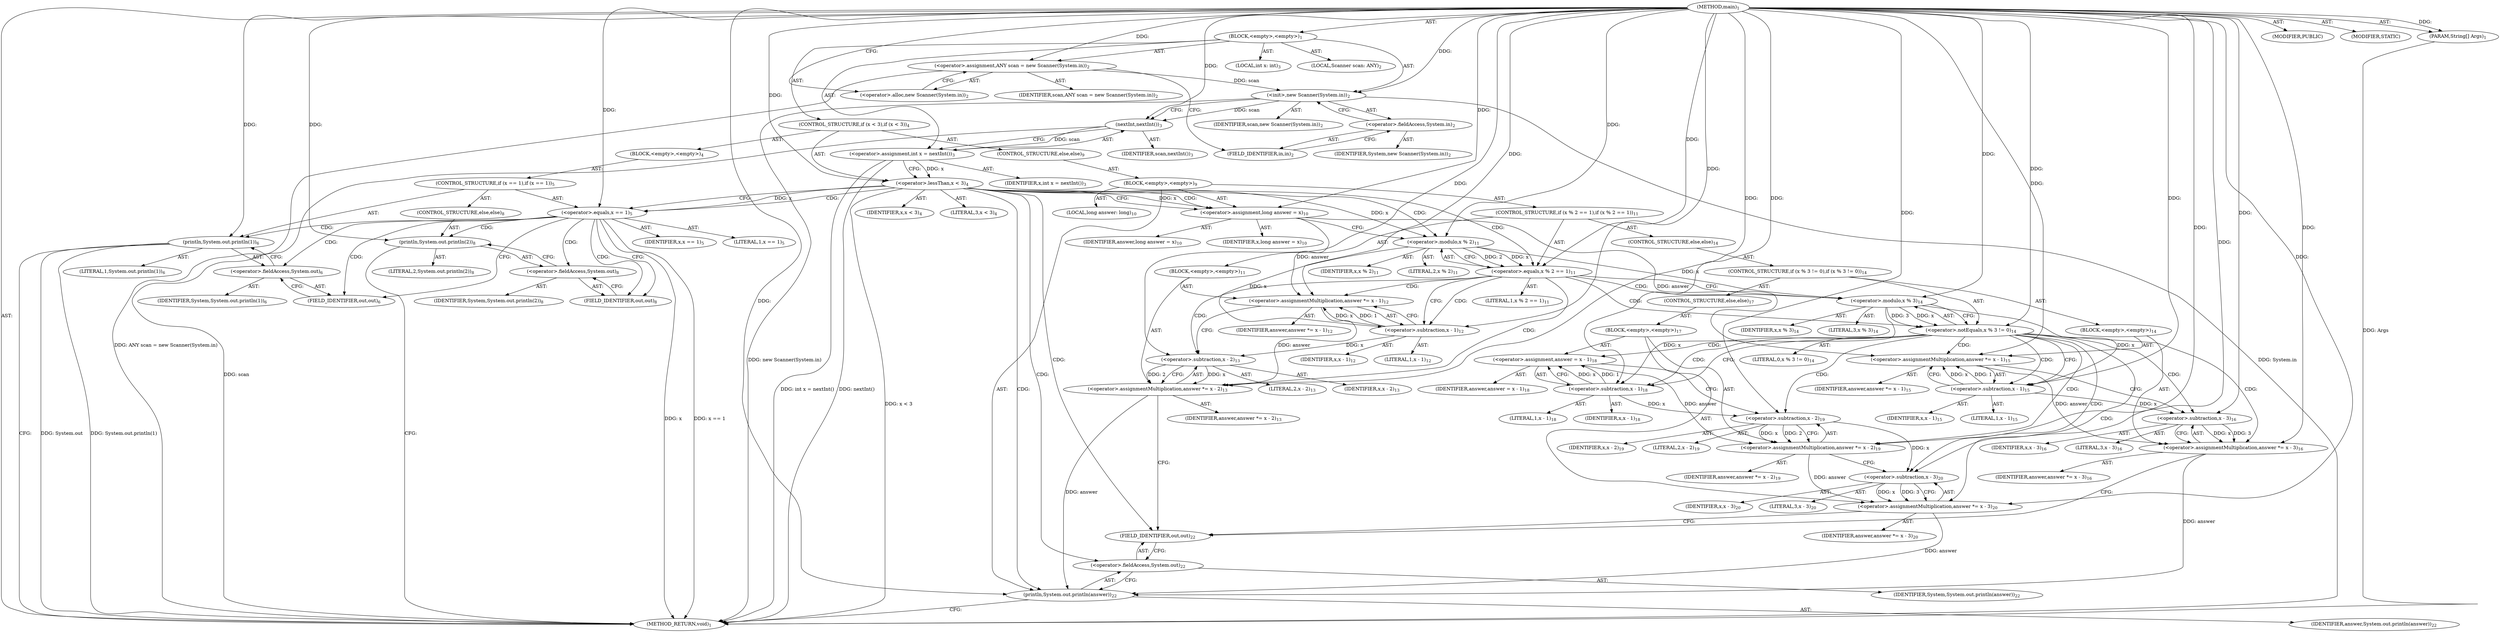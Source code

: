 digraph "main" {  
"19" [label = <(METHOD,main)<SUB>1</SUB>> ]
"20" [label = <(PARAM,String[] Args)<SUB>1</SUB>> ]
"21" [label = <(BLOCK,&lt;empty&gt;,&lt;empty&gt;)<SUB>1</SUB>> ]
"4" [label = <(LOCAL,Scanner scan: ANY)<SUB>2</SUB>> ]
"22" [label = <(&lt;operator&gt;.assignment,ANY scan = new Scanner(System.in))<SUB>2</SUB>> ]
"23" [label = <(IDENTIFIER,scan,ANY scan = new Scanner(System.in))<SUB>2</SUB>> ]
"24" [label = <(&lt;operator&gt;.alloc,new Scanner(System.in))<SUB>2</SUB>> ]
"25" [label = <(&lt;init&gt;,new Scanner(System.in))<SUB>2</SUB>> ]
"3" [label = <(IDENTIFIER,scan,new Scanner(System.in))<SUB>2</SUB>> ]
"26" [label = <(&lt;operator&gt;.fieldAccess,System.in)<SUB>2</SUB>> ]
"27" [label = <(IDENTIFIER,System,new Scanner(System.in))<SUB>2</SUB>> ]
"28" [label = <(FIELD_IDENTIFIER,in,in)<SUB>2</SUB>> ]
"29" [label = <(LOCAL,int x: int)<SUB>3</SUB>> ]
"30" [label = <(&lt;operator&gt;.assignment,int x = nextInt())<SUB>3</SUB>> ]
"31" [label = <(IDENTIFIER,x,int x = nextInt())<SUB>3</SUB>> ]
"32" [label = <(nextInt,nextInt())<SUB>3</SUB>> ]
"33" [label = <(IDENTIFIER,scan,nextInt())<SUB>3</SUB>> ]
"34" [label = <(CONTROL_STRUCTURE,if (x &lt; 3),if (x &lt; 3))<SUB>4</SUB>> ]
"35" [label = <(&lt;operator&gt;.lessThan,x &lt; 3)<SUB>4</SUB>> ]
"36" [label = <(IDENTIFIER,x,x &lt; 3)<SUB>4</SUB>> ]
"37" [label = <(LITERAL,3,x &lt; 3)<SUB>4</SUB>> ]
"38" [label = <(BLOCK,&lt;empty&gt;,&lt;empty&gt;)<SUB>4</SUB>> ]
"39" [label = <(CONTROL_STRUCTURE,if (x == 1),if (x == 1))<SUB>5</SUB>> ]
"40" [label = <(&lt;operator&gt;.equals,x == 1)<SUB>5</SUB>> ]
"41" [label = <(IDENTIFIER,x,x == 1)<SUB>5</SUB>> ]
"42" [label = <(LITERAL,1,x == 1)<SUB>5</SUB>> ]
"43" [label = <(println,System.out.println(1))<SUB>6</SUB>> ]
"44" [label = <(&lt;operator&gt;.fieldAccess,System.out)<SUB>6</SUB>> ]
"45" [label = <(IDENTIFIER,System,System.out.println(1))<SUB>6</SUB>> ]
"46" [label = <(FIELD_IDENTIFIER,out,out)<SUB>6</SUB>> ]
"47" [label = <(LITERAL,1,System.out.println(1))<SUB>6</SUB>> ]
"48" [label = <(CONTROL_STRUCTURE,else,else)<SUB>8</SUB>> ]
"49" [label = <(println,System.out.println(2))<SUB>8</SUB>> ]
"50" [label = <(&lt;operator&gt;.fieldAccess,System.out)<SUB>8</SUB>> ]
"51" [label = <(IDENTIFIER,System,System.out.println(2))<SUB>8</SUB>> ]
"52" [label = <(FIELD_IDENTIFIER,out,out)<SUB>8</SUB>> ]
"53" [label = <(LITERAL,2,System.out.println(2))<SUB>8</SUB>> ]
"54" [label = <(CONTROL_STRUCTURE,else,else)<SUB>9</SUB>> ]
"55" [label = <(BLOCK,&lt;empty&gt;,&lt;empty&gt;)<SUB>9</SUB>> ]
"56" [label = <(LOCAL,long answer: long)<SUB>10</SUB>> ]
"57" [label = <(&lt;operator&gt;.assignment,long answer = x)<SUB>10</SUB>> ]
"58" [label = <(IDENTIFIER,answer,long answer = x)<SUB>10</SUB>> ]
"59" [label = <(IDENTIFIER,x,long answer = x)<SUB>10</SUB>> ]
"60" [label = <(CONTROL_STRUCTURE,if (x % 2 == 1),if (x % 2 == 1))<SUB>11</SUB>> ]
"61" [label = <(&lt;operator&gt;.equals,x % 2 == 1)<SUB>11</SUB>> ]
"62" [label = <(&lt;operator&gt;.modulo,x % 2)<SUB>11</SUB>> ]
"63" [label = <(IDENTIFIER,x,x % 2)<SUB>11</SUB>> ]
"64" [label = <(LITERAL,2,x % 2)<SUB>11</SUB>> ]
"65" [label = <(LITERAL,1,x % 2 == 1)<SUB>11</SUB>> ]
"66" [label = <(BLOCK,&lt;empty&gt;,&lt;empty&gt;)<SUB>11</SUB>> ]
"67" [label = <(&lt;operator&gt;.assignmentMultiplication,answer *= x - 1)<SUB>12</SUB>> ]
"68" [label = <(IDENTIFIER,answer,answer *= x - 1)<SUB>12</SUB>> ]
"69" [label = <(&lt;operator&gt;.subtraction,x - 1)<SUB>12</SUB>> ]
"70" [label = <(IDENTIFIER,x,x - 1)<SUB>12</SUB>> ]
"71" [label = <(LITERAL,1,x - 1)<SUB>12</SUB>> ]
"72" [label = <(&lt;operator&gt;.assignmentMultiplication,answer *= x - 2)<SUB>13</SUB>> ]
"73" [label = <(IDENTIFIER,answer,answer *= x - 2)<SUB>13</SUB>> ]
"74" [label = <(&lt;operator&gt;.subtraction,x - 2)<SUB>13</SUB>> ]
"75" [label = <(IDENTIFIER,x,x - 2)<SUB>13</SUB>> ]
"76" [label = <(LITERAL,2,x - 2)<SUB>13</SUB>> ]
"77" [label = <(CONTROL_STRUCTURE,else,else)<SUB>14</SUB>> ]
"78" [label = <(CONTROL_STRUCTURE,if (x % 3 != 0),if (x % 3 != 0))<SUB>14</SUB>> ]
"79" [label = <(&lt;operator&gt;.notEquals,x % 3 != 0)<SUB>14</SUB>> ]
"80" [label = <(&lt;operator&gt;.modulo,x % 3)<SUB>14</SUB>> ]
"81" [label = <(IDENTIFIER,x,x % 3)<SUB>14</SUB>> ]
"82" [label = <(LITERAL,3,x % 3)<SUB>14</SUB>> ]
"83" [label = <(LITERAL,0,x % 3 != 0)<SUB>14</SUB>> ]
"84" [label = <(BLOCK,&lt;empty&gt;,&lt;empty&gt;)<SUB>14</SUB>> ]
"85" [label = <(&lt;operator&gt;.assignmentMultiplication,answer *= x - 1)<SUB>15</SUB>> ]
"86" [label = <(IDENTIFIER,answer,answer *= x - 1)<SUB>15</SUB>> ]
"87" [label = <(&lt;operator&gt;.subtraction,x - 1)<SUB>15</SUB>> ]
"88" [label = <(IDENTIFIER,x,x - 1)<SUB>15</SUB>> ]
"89" [label = <(LITERAL,1,x - 1)<SUB>15</SUB>> ]
"90" [label = <(&lt;operator&gt;.assignmentMultiplication,answer *= x - 3)<SUB>16</SUB>> ]
"91" [label = <(IDENTIFIER,answer,answer *= x - 3)<SUB>16</SUB>> ]
"92" [label = <(&lt;operator&gt;.subtraction,x - 3)<SUB>16</SUB>> ]
"93" [label = <(IDENTIFIER,x,x - 3)<SUB>16</SUB>> ]
"94" [label = <(LITERAL,3,x - 3)<SUB>16</SUB>> ]
"95" [label = <(CONTROL_STRUCTURE,else,else)<SUB>17</SUB>> ]
"96" [label = <(BLOCK,&lt;empty&gt;,&lt;empty&gt;)<SUB>17</SUB>> ]
"97" [label = <(&lt;operator&gt;.assignment,answer = x - 1)<SUB>18</SUB>> ]
"98" [label = <(IDENTIFIER,answer,answer = x - 1)<SUB>18</SUB>> ]
"99" [label = <(&lt;operator&gt;.subtraction,x - 1)<SUB>18</SUB>> ]
"100" [label = <(IDENTIFIER,x,x - 1)<SUB>18</SUB>> ]
"101" [label = <(LITERAL,1,x - 1)<SUB>18</SUB>> ]
"102" [label = <(&lt;operator&gt;.assignmentMultiplication,answer *= x - 2)<SUB>19</SUB>> ]
"103" [label = <(IDENTIFIER,answer,answer *= x - 2)<SUB>19</SUB>> ]
"104" [label = <(&lt;operator&gt;.subtraction,x - 2)<SUB>19</SUB>> ]
"105" [label = <(IDENTIFIER,x,x - 2)<SUB>19</SUB>> ]
"106" [label = <(LITERAL,2,x - 2)<SUB>19</SUB>> ]
"107" [label = <(&lt;operator&gt;.assignmentMultiplication,answer *= x - 3)<SUB>20</SUB>> ]
"108" [label = <(IDENTIFIER,answer,answer *= x - 3)<SUB>20</SUB>> ]
"109" [label = <(&lt;operator&gt;.subtraction,x - 3)<SUB>20</SUB>> ]
"110" [label = <(IDENTIFIER,x,x - 3)<SUB>20</SUB>> ]
"111" [label = <(LITERAL,3,x - 3)<SUB>20</SUB>> ]
"112" [label = <(println,System.out.println(answer))<SUB>22</SUB>> ]
"113" [label = <(&lt;operator&gt;.fieldAccess,System.out)<SUB>22</SUB>> ]
"114" [label = <(IDENTIFIER,System,System.out.println(answer))<SUB>22</SUB>> ]
"115" [label = <(FIELD_IDENTIFIER,out,out)<SUB>22</SUB>> ]
"116" [label = <(IDENTIFIER,answer,System.out.println(answer))<SUB>22</SUB>> ]
"117" [label = <(MODIFIER,PUBLIC)> ]
"118" [label = <(MODIFIER,STATIC)> ]
"119" [label = <(METHOD_RETURN,void)<SUB>1</SUB>> ]
  "19" -> "20"  [ label = "AST: "] 
  "19" -> "21"  [ label = "AST: "] 
  "19" -> "117"  [ label = "AST: "] 
  "19" -> "118"  [ label = "AST: "] 
  "19" -> "119"  [ label = "AST: "] 
  "21" -> "4"  [ label = "AST: "] 
  "21" -> "22"  [ label = "AST: "] 
  "21" -> "25"  [ label = "AST: "] 
  "21" -> "29"  [ label = "AST: "] 
  "21" -> "30"  [ label = "AST: "] 
  "21" -> "34"  [ label = "AST: "] 
  "22" -> "23"  [ label = "AST: "] 
  "22" -> "24"  [ label = "AST: "] 
  "25" -> "3"  [ label = "AST: "] 
  "25" -> "26"  [ label = "AST: "] 
  "26" -> "27"  [ label = "AST: "] 
  "26" -> "28"  [ label = "AST: "] 
  "30" -> "31"  [ label = "AST: "] 
  "30" -> "32"  [ label = "AST: "] 
  "32" -> "33"  [ label = "AST: "] 
  "34" -> "35"  [ label = "AST: "] 
  "34" -> "38"  [ label = "AST: "] 
  "34" -> "54"  [ label = "AST: "] 
  "35" -> "36"  [ label = "AST: "] 
  "35" -> "37"  [ label = "AST: "] 
  "38" -> "39"  [ label = "AST: "] 
  "39" -> "40"  [ label = "AST: "] 
  "39" -> "43"  [ label = "AST: "] 
  "39" -> "48"  [ label = "AST: "] 
  "40" -> "41"  [ label = "AST: "] 
  "40" -> "42"  [ label = "AST: "] 
  "43" -> "44"  [ label = "AST: "] 
  "43" -> "47"  [ label = "AST: "] 
  "44" -> "45"  [ label = "AST: "] 
  "44" -> "46"  [ label = "AST: "] 
  "48" -> "49"  [ label = "AST: "] 
  "49" -> "50"  [ label = "AST: "] 
  "49" -> "53"  [ label = "AST: "] 
  "50" -> "51"  [ label = "AST: "] 
  "50" -> "52"  [ label = "AST: "] 
  "54" -> "55"  [ label = "AST: "] 
  "55" -> "56"  [ label = "AST: "] 
  "55" -> "57"  [ label = "AST: "] 
  "55" -> "60"  [ label = "AST: "] 
  "55" -> "112"  [ label = "AST: "] 
  "57" -> "58"  [ label = "AST: "] 
  "57" -> "59"  [ label = "AST: "] 
  "60" -> "61"  [ label = "AST: "] 
  "60" -> "66"  [ label = "AST: "] 
  "60" -> "77"  [ label = "AST: "] 
  "61" -> "62"  [ label = "AST: "] 
  "61" -> "65"  [ label = "AST: "] 
  "62" -> "63"  [ label = "AST: "] 
  "62" -> "64"  [ label = "AST: "] 
  "66" -> "67"  [ label = "AST: "] 
  "66" -> "72"  [ label = "AST: "] 
  "67" -> "68"  [ label = "AST: "] 
  "67" -> "69"  [ label = "AST: "] 
  "69" -> "70"  [ label = "AST: "] 
  "69" -> "71"  [ label = "AST: "] 
  "72" -> "73"  [ label = "AST: "] 
  "72" -> "74"  [ label = "AST: "] 
  "74" -> "75"  [ label = "AST: "] 
  "74" -> "76"  [ label = "AST: "] 
  "77" -> "78"  [ label = "AST: "] 
  "78" -> "79"  [ label = "AST: "] 
  "78" -> "84"  [ label = "AST: "] 
  "78" -> "95"  [ label = "AST: "] 
  "79" -> "80"  [ label = "AST: "] 
  "79" -> "83"  [ label = "AST: "] 
  "80" -> "81"  [ label = "AST: "] 
  "80" -> "82"  [ label = "AST: "] 
  "84" -> "85"  [ label = "AST: "] 
  "84" -> "90"  [ label = "AST: "] 
  "85" -> "86"  [ label = "AST: "] 
  "85" -> "87"  [ label = "AST: "] 
  "87" -> "88"  [ label = "AST: "] 
  "87" -> "89"  [ label = "AST: "] 
  "90" -> "91"  [ label = "AST: "] 
  "90" -> "92"  [ label = "AST: "] 
  "92" -> "93"  [ label = "AST: "] 
  "92" -> "94"  [ label = "AST: "] 
  "95" -> "96"  [ label = "AST: "] 
  "96" -> "97"  [ label = "AST: "] 
  "96" -> "102"  [ label = "AST: "] 
  "96" -> "107"  [ label = "AST: "] 
  "97" -> "98"  [ label = "AST: "] 
  "97" -> "99"  [ label = "AST: "] 
  "99" -> "100"  [ label = "AST: "] 
  "99" -> "101"  [ label = "AST: "] 
  "102" -> "103"  [ label = "AST: "] 
  "102" -> "104"  [ label = "AST: "] 
  "104" -> "105"  [ label = "AST: "] 
  "104" -> "106"  [ label = "AST: "] 
  "107" -> "108"  [ label = "AST: "] 
  "107" -> "109"  [ label = "AST: "] 
  "109" -> "110"  [ label = "AST: "] 
  "109" -> "111"  [ label = "AST: "] 
  "112" -> "113"  [ label = "AST: "] 
  "112" -> "116"  [ label = "AST: "] 
  "113" -> "114"  [ label = "AST: "] 
  "113" -> "115"  [ label = "AST: "] 
  "22" -> "28"  [ label = "CFG: "] 
  "25" -> "32"  [ label = "CFG: "] 
  "30" -> "35"  [ label = "CFG: "] 
  "24" -> "22"  [ label = "CFG: "] 
  "26" -> "25"  [ label = "CFG: "] 
  "32" -> "30"  [ label = "CFG: "] 
  "35" -> "40"  [ label = "CFG: "] 
  "35" -> "57"  [ label = "CFG: "] 
  "28" -> "26"  [ label = "CFG: "] 
  "40" -> "46"  [ label = "CFG: "] 
  "40" -> "52"  [ label = "CFG: "] 
  "43" -> "119"  [ label = "CFG: "] 
  "57" -> "62"  [ label = "CFG: "] 
  "112" -> "119"  [ label = "CFG: "] 
  "44" -> "43"  [ label = "CFG: "] 
  "49" -> "119"  [ label = "CFG: "] 
  "61" -> "69"  [ label = "CFG: "] 
  "61" -> "80"  [ label = "CFG: "] 
  "113" -> "112"  [ label = "CFG: "] 
  "46" -> "44"  [ label = "CFG: "] 
  "50" -> "49"  [ label = "CFG: "] 
  "62" -> "61"  [ label = "CFG: "] 
  "67" -> "74"  [ label = "CFG: "] 
  "72" -> "115"  [ label = "CFG: "] 
  "115" -> "113"  [ label = "CFG: "] 
  "52" -> "50"  [ label = "CFG: "] 
  "69" -> "67"  [ label = "CFG: "] 
  "74" -> "72"  [ label = "CFG: "] 
  "79" -> "87"  [ label = "CFG: "] 
  "79" -> "99"  [ label = "CFG: "] 
  "80" -> "79"  [ label = "CFG: "] 
  "85" -> "92"  [ label = "CFG: "] 
  "90" -> "115"  [ label = "CFG: "] 
  "87" -> "85"  [ label = "CFG: "] 
  "92" -> "90"  [ label = "CFG: "] 
  "97" -> "104"  [ label = "CFG: "] 
  "102" -> "109"  [ label = "CFG: "] 
  "107" -> "115"  [ label = "CFG: "] 
  "99" -> "97"  [ label = "CFG: "] 
  "104" -> "102"  [ label = "CFG: "] 
  "109" -> "107"  [ label = "CFG: "] 
  "19" -> "24"  [ label = "CFG: "] 
  "20" -> "119"  [ label = "DDG: Args"] 
  "22" -> "119"  [ label = "DDG: ANY scan = new Scanner(System.in)"] 
  "25" -> "119"  [ label = "DDG: System.in"] 
  "25" -> "119"  [ label = "DDG: new Scanner(System.in)"] 
  "32" -> "119"  [ label = "DDG: scan"] 
  "30" -> "119"  [ label = "DDG: nextInt()"] 
  "30" -> "119"  [ label = "DDG: int x = nextInt()"] 
  "35" -> "119"  [ label = "DDG: x &lt; 3"] 
  "40" -> "119"  [ label = "DDG: x"] 
  "40" -> "119"  [ label = "DDG: x == 1"] 
  "43" -> "119"  [ label = "DDG: System.out"] 
  "43" -> "119"  [ label = "DDG: System.out.println(1)"] 
  "19" -> "20"  [ label = "DDG: "] 
  "19" -> "22"  [ label = "DDG: "] 
  "32" -> "30"  [ label = "DDG: scan"] 
  "22" -> "25"  [ label = "DDG: scan"] 
  "19" -> "25"  [ label = "DDG: "] 
  "25" -> "32"  [ label = "DDG: scan"] 
  "19" -> "32"  [ label = "DDG: "] 
  "30" -> "35"  [ label = "DDG: x"] 
  "19" -> "35"  [ label = "DDG: "] 
  "35" -> "57"  [ label = "DDG: x"] 
  "19" -> "57"  [ label = "DDG: "] 
  "35" -> "40"  [ label = "DDG: x"] 
  "19" -> "40"  [ label = "DDG: "] 
  "19" -> "43"  [ label = "DDG: "] 
  "107" -> "112"  [ label = "DDG: answer"] 
  "90" -> "112"  [ label = "DDG: answer"] 
  "72" -> "112"  [ label = "DDG: answer"] 
  "19" -> "112"  [ label = "DDG: "] 
  "19" -> "49"  [ label = "DDG: "] 
  "62" -> "61"  [ label = "DDG: x"] 
  "62" -> "61"  [ label = "DDG: 2"] 
  "19" -> "61"  [ label = "DDG: "] 
  "69" -> "67"  [ label = "DDG: x"] 
  "69" -> "67"  [ label = "DDG: 1"] 
  "74" -> "72"  [ label = "DDG: x"] 
  "74" -> "72"  [ label = "DDG: 2"] 
  "19" -> "62"  [ label = "DDG: "] 
  "35" -> "62"  [ label = "DDG: x"] 
  "57" -> "67"  [ label = "DDG: answer"] 
  "19" -> "67"  [ label = "DDG: "] 
  "67" -> "72"  [ label = "DDG: answer"] 
  "19" -> "72"  [ label = "DDG: "] 
  "62" -> "69"  [ label = "DDG: x"] 
  "19" -> "69"  [ label = "DDG: "] 
  "69" -> "74"  [ label = "DDG: x"] 
  "19" -> "74"  [ label = "DDG: "] 
  "80" -> "79"  [ label = "DDG: x"] 
  "80" -> "79"  [ label = "DDG: 3"] 
  "19" -> "79"  [ label = "DDG: "] 
  "87" -> "85"  [ label = "DDG: x"] 
  "87" -> "85"  [ label = "DDG: 1"] 
  "92" -> "90"  [ label = "DDG: x"] 
  "92" -> "90"  [ label = "DDG: 3"] 
  "62" -> "80"  [ label = "DDG: x"] 
  "19" -> "80"  [ label = "DDG: "] 
  "57" -> "85"  [ label = "DDG: answer"] 
  "19" -> "85"  [ label = "DDG: "] 
  "85" -> "90"  [ label = "DDG: answer"] 
  "19" -> "90"  [ label = "DDG: "] 
  "99" -> "97"  [ label = "DDG: x"] 
  "99" -> "97"  [ label = "DDG: 1"] 
  "104" -> "102"  [ label = "DDG: x"] 
  "104" -> "102"  [ label = "DDG: 2"] 
  "109" -> "107"  [ label = "DDG: x"] 
  "109" -> "107"  [ label = "DDG: 3"] 
  "80" -> "87"  [ label = "DDG: x"] 
  "19" -> "87"  [ label = "DDG: "] 
  "87" -> "92"  [ label = "DDG: x"] 
  "19" -> "92"  [ label = "DDG: "] 
  "97" -> "102"  [ label = "DDG: answer"] 
  "19" -> "102"  [ label = "DDG: "] 
  "102" -> "107"  [ label = "DDG: answer"] 
  "19" -> "107"  [ label = "DDG: "] 
  "80" -> "99"  [ label = "DDG: x"] 
  "19" -> "99"  [ label = "DDG: "] 
  "99" -> "104"  [ label = "DDG: x"] 
  "19" -> "104"  [ label = "DDG: "] 
  "104" -> "109"  [ label = "DDG: x"] 
  "19" -> "109"  [ label = "DDG: "] 
  "35" -> "115"  [ label = "CDG: "] 
  "35" -> "57"  [ label = "CDG: "] 
  "35" -> "113"  [ label = "CDG: "] 
  "35" -> "40"  [ label = "CDG: "] 
  "35" -> "112"  [ label = "CDG: "] 
  "35" -> "61"  [ label = "CDG: "] 
  "35" -> "62"  [ label = "CDG: "] 
  "40" -> "49"  [ label = "CDG: "] 
  "40" -> "52"  [ label = "CDG: "] 
  "40" -> "46"  [ label = "CDG: "] 
  "40" -> "50"  [ label = "CDG: "] 
  "40" -> "44"  [ label = "CDG: "] 
  "40" -> "43"  [ label = "CDG: "] 
  "61" -> "72"  [ label = "CDG: "] 
  "61" -> "69"  [ label = "CDG: "] 
  "61" -> "67"  [ label = "CDG: "] 
  "61" -> "74"  [ label = "CDG: "] 
  "61" -> "79"  [ label = "CDG: "] 
  "61" -> "80"  [ label = "CDG: "] 
  "79" -> "107"  [ label = "CDG: "] 
  "79" -> "99"  [ label = "CDG: "] 
  "79" -> "102"  [ label = "CDG: "] 
  "79" -> "85"  [ label = "CDG: "] 
  "79" -> "104"  [ label = "CDG: "] 
  "79" -> "92"  [ label = "CDG: "] 
  "79" -> "87"  [ label = "CDG: "] 
  "79" -> "97"  [ label = "CDG: "] 
  "79" -> "90"  [ label = "CDG: "] 
  "79" -> "109"  [ label = "CDG: "] 
}
